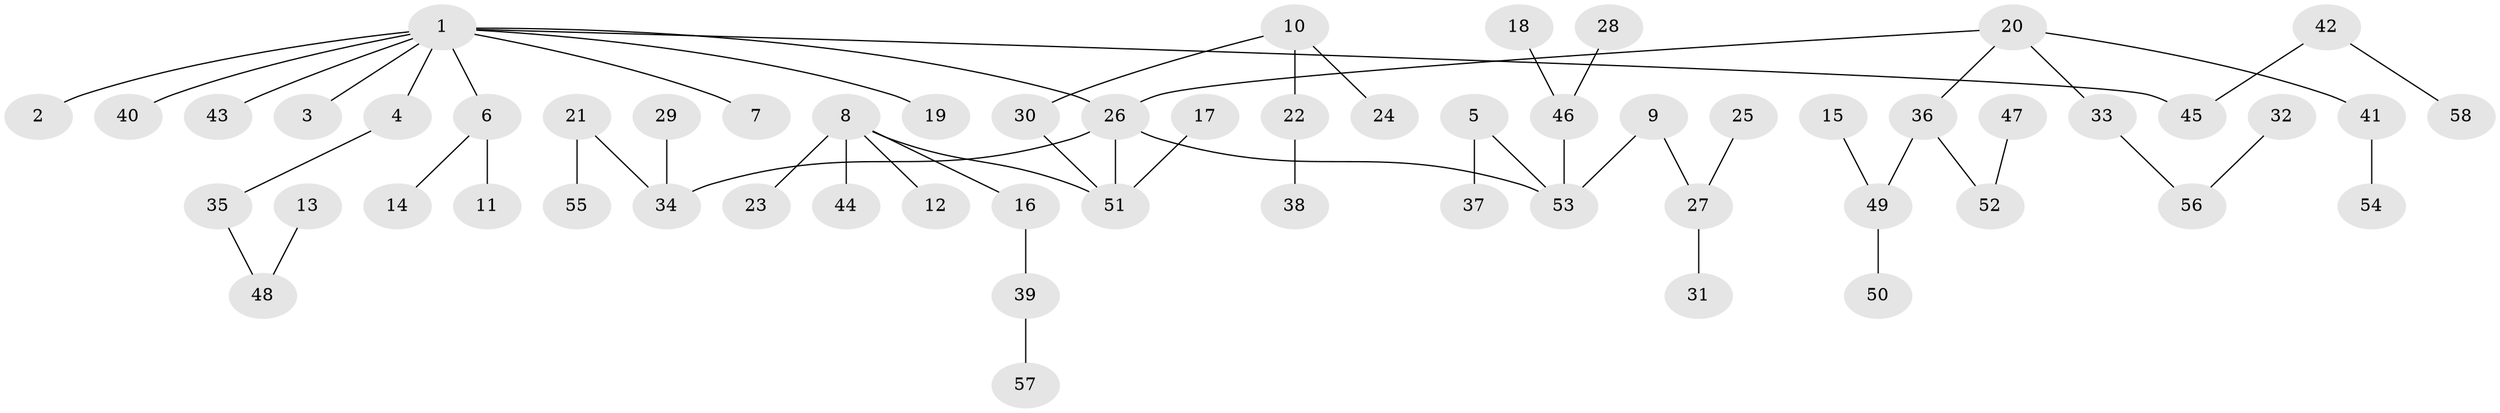 // original degree distribution, {5: 0.06086956521739131, 4: 0.0782608695652174, 6: 0.008695652173913044, 2: 0.23478260869565218, 3: 0.11304347826086956, 1: 0.5043478260869565}
// Generated by graph-tools (version 1.1) at 2025/26/03/09/25 03:26:33]
// undirected, 58 vertices, 57 edges
graph export_dot {
graph [start="1"]
  node [color=gray90,style=filled];
  1;
  2;
  3;
  4;
  5;
  6;
  7;
  8;
  9;
  10;
  11;
  12;
  13;
  14;
  15;
  16;
  17;
  18;
  19;
  20;
  21;
  22;
  23;
  24;
  25;
  26;
  27;
  28;
  29;
  30;
  31;
  32;
  33;
  34;
  35;
  36;
  37;
  38;
  39;
  40;
  41;
  42;
  43;
  44;
  45;
  46;
  47;
  48;
  49;
  50;
  51;
  52;
  53;
  54;
  55;
  56;
  57;
  58;
  1 -- 2 [weight=1.0];
  1 -- 3 [weight=1.0];
  1 -- 4 [weight=1.0];
  1 -- 6 [weight=1.0];
  1 -- 7 [weight=1.0];
  1 -- 19 [weight=1.0];
  1 -- 26 [weight=1.0];
  1 -- 40 [weight=1.0];
  1 -- 43 [weight=1.0];
  1 -- 45 [weight=1.0];
  4 -- 35 [weight=1.0];
  5 -- 37 [weight=1.0];
  5 -- 53 [weight=1.0];
  6 -- 11 [weight=1.0];
  6 -- 14 [weight=1.0];
  8 -- 12 [weight=1.0];
  8 -- 16 [weight=1.0];
  8 -- 23 [weight=1.0];
  8 -- 44 [weight=1.0];
  8 -- 51 [weight=1.0];
  9 -- 27 [weight=1.0];
  9 -- 53 [weight=1.0];
  10 -- 22 [weight=1.0];
  10 -- 24 [weight=1.0];
  10 -- 30 [weight=1.0];
  13 -- 48 [weight=1.0];
  15 -- 49 [weight=1.0];
  16 -- 39 [weight=1.0];
  17 -- 51 [weight=1.0];
  18 -- 46 [weight=1.0];
  20 -- 26 [weight=1.0];
  20 -- 33 [weight=1.0];
  20 -- 36 [weight=1.0];
  20 -- 41 [weight=1.0];
  21 -- 34 [weight=1.0];
  21 -- 55 [weight=1.0];
  22 -- 38 [weight=1.0];
  25 -- 27 [weight=1.0];
  26 -- 34 [weight=1.0];
  26 -- 51 [weight=1.0];
  26 -- 53 [weight=1.0];
  27 -- 31 [weight=1.0];
  28 -- 46 [weight=1.0];
  29 -- 34 [weight=1.0];
  30 -- 51 [weight=1.0];
  32 -- 56 [weight=1.0];
  33 -- 56 [weight=1.0];
  35 -- 48 [weight=1.0];
  36 -- 49 [weight=1.0];
  36 -- 52 [weight=1.0];
  39 -- 57 [weight=1.0];
  41 -- 54 [weight=1.0];
  42 -- 45 [weight=1.0];
  42 -- 58 [weight=1.0];
  46 -- 53 [weight=1.0];
  47 -- 52 [weight=1.0];
  49 -- 50 [weight=1.0];
}
